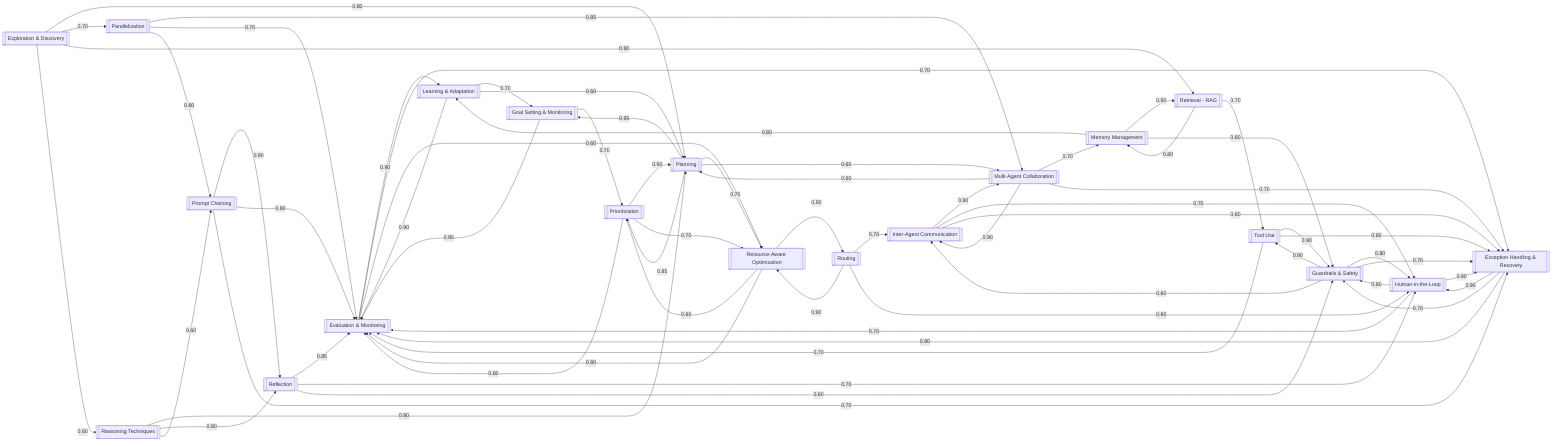 graph LR

%% === Node definitions (explicit labels to avoid implicit unlabeled nodes) ===
A[[Prompt Chaining]]
B[[Routing]]
C[[Parallelization]]
D[[Reflection]]
E[[Tool Use]]
F[[Planning]]
G[[Multi-Agent Collaboration]]
H[[Memory Management]]
I[[Learning & Adaptation]]
J[[Goal Setting & Monitoring]]
K[[Exception Handling & Recovery]]
L[[Human-in-the-Loop]]
M[[Retrieval - RAG]]
N[[Inter-Agent Communication]]
O[[Resource-Aware Optimization]]
P[[Prioritization]]
Q[[Evaluation & Monitoring]]
R[[Guardrails & Safety]]
S[[Reasoning Techniques]]
T[[Exploration & Discovery]]

%% === Edges with weights (quoted labels for Obsidian/Mermaid parser robustness) ===

%% Prompt Chaining
A -- "0.90" --> D
A -- "0.80" --> Q
A -- "0.70" --> K

%% Routing
B -- "0.90" --> O
B -- "0.70" --> N
B -- "0.60" --> L

%% Parallelization
C -- "0.85" --> G
C -- "0.70" --> Q
C -- "0.60" --> A

%% Reflection
D -- "0.85" --> Q
D -- "0.70" --> L
D -- "0.60" --> R

%% Tool Use
E -- "0.90" --> R
E -- "0.80" --> K
E -- "0.70" --> Q

%% Planning
F -- "0.95" --> J
F -- "0.85" --> P
F -- "0.70" --> O
F -- "0.60" --> G

%% Multi-Agent Collaboration
G -- "0.90" --> N
G -- "0.70" --> H
G -- "0.70" --> K
G -- "0.60" --> F

%% Memory Management
H -- "0.90" --> M
H -- "0.80" --> I
H -- "0.60" --> R

%% Learning & Adaptation
I -- "0.90" --> Q
I -- "0.70" --> J
I -- "0.60" --> F

%% Goal Setting & Monitoring
J -- "0.90" --> Q
J -- "0.70" --> P

%% Exception Handling & Recovery
K -- "0.90" --> L
K -- "0.80" --> Q
K -- "0.70" --> R

%% Human-in-the-Loop
L -- "0.80" --> R
L -- "0.70" --> Q
L -- "0.60" --> K

%% Retrieval (RAG)
M -- "0.80" --> H
M -- "0.70" --> E

%% Inter-Agent Communication
N -- "0.90" --> G
N -- "0.70" --> L
N -- "0.60" --> K

%% Resource-Aware Optimization
O -- "0.90" --> B
O -- "0.80" --> Q
O -- "0.60" --> P

%% Prioritization
P -- "0.90" --> F
P -- "0.70" --> O
P -- "0.60" --> Q

%% Evaluation & Monitoring
Q -- "0.90" --> I
Q -- "0.70" --> K
Q -- "0.60" --> O

%% Guardrails & Safety
R -- "0.90" --> E
R -- "0.80" --> L
R -- "0.70" --> K
R -- "0.60" --> N

%% Reasoning Techniques
S -- "0.80" --> F
S -- "0.80" --> D
S -- "0.60" --> A

%% Exploration & Discovery
T -- "0.80" --> F
T -- "0.70" --> C
T -- "0.60" --> M
T -- "0.60" --> S